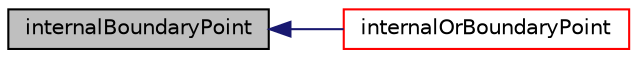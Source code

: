 digraph "internalBoundaryPoint"
{
  bgcolor="transparent";
  edge [fontname="Helvetica",fontsize="10",labelfontname="Helvetica",labelfontsize="10"];
  node [fontname="Helvetica",fontsize="10",shape=record];
  rankdir="LR";
  Node1 [label="internalBoundaryPoint",height=0.2,width=0.4,color="black", fillcolor="grey75", style="filled", fontcolor="black"];
  Node1 -> Node2 [dir="back",color="midnightblue",fontsize="10",style="solid",fontname="Helvetica"];
  Node2 [label="internalOrBoundaryPoint",height=0.2,width=0.4,color="red",URL="$a01057.html#a6691d721f02f4384675cf263c6a134fb",tooltip="Either original internal point or master of pointPair. "];
}
